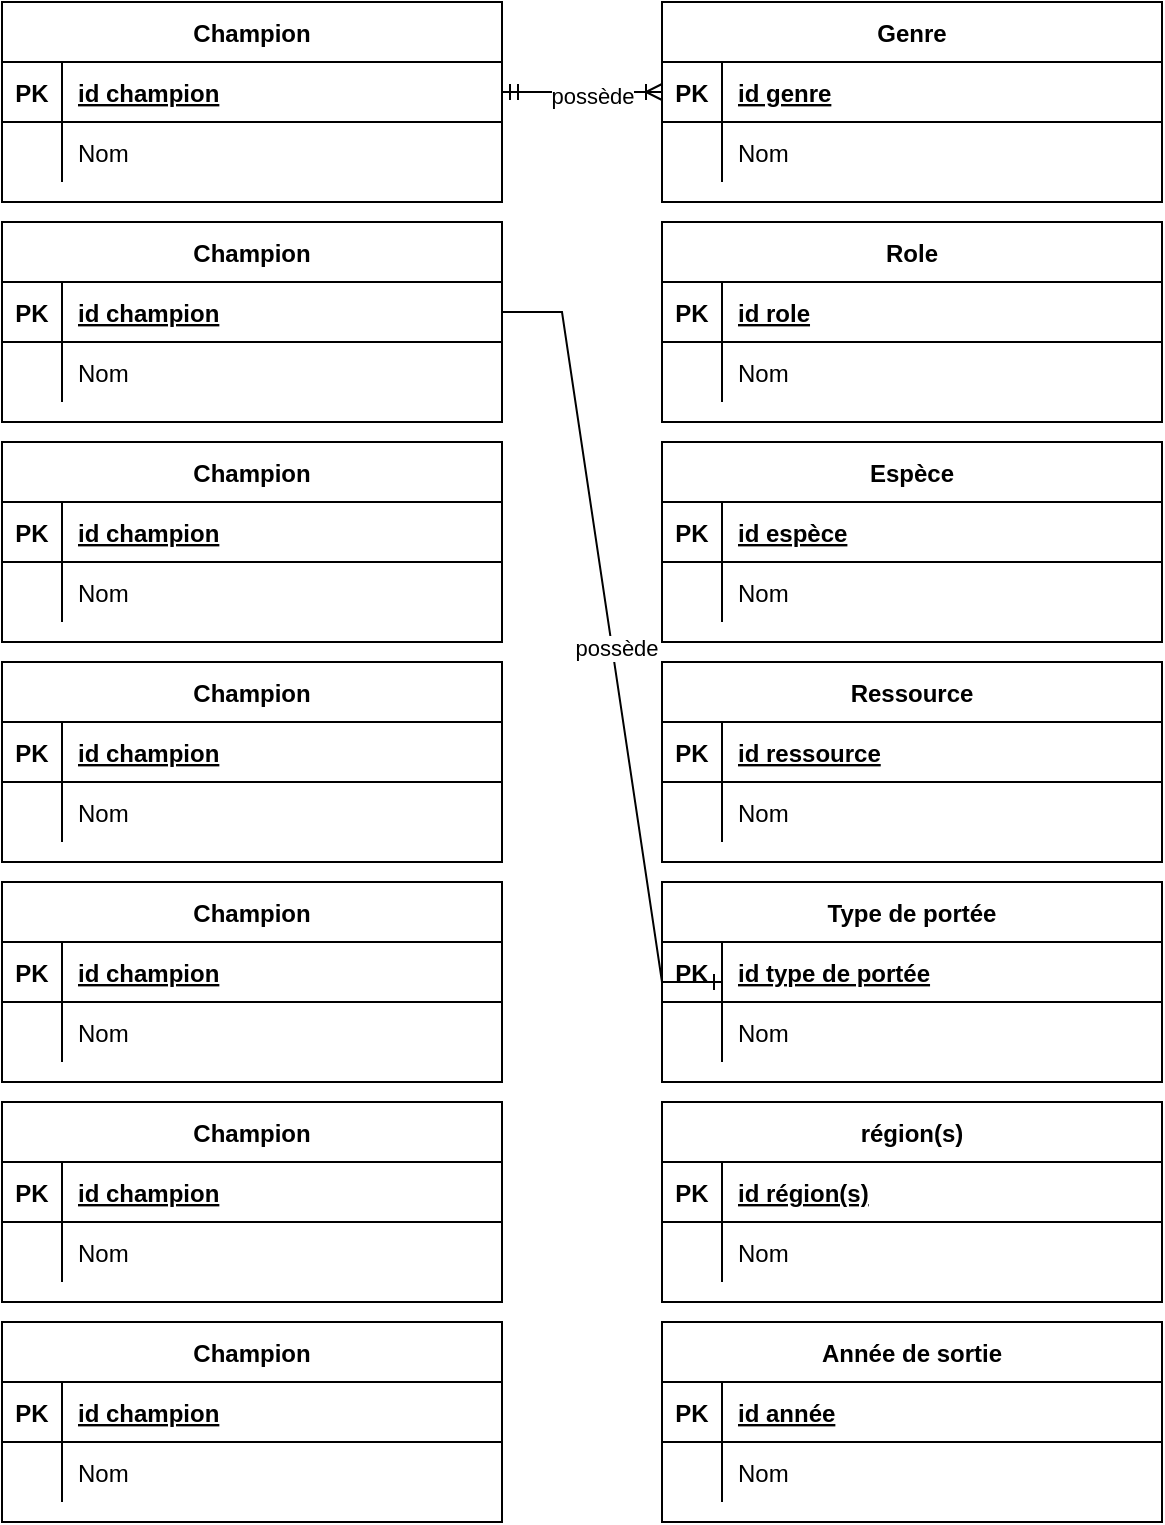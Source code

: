 <mxfile version="24.7.17" pages="2">
  <diagram id="R2lEEEUBdFMjLlhIrx00" name="Page-1">
    <mxGraphModel dx="969" dy="522" grid="1" gridSize="10" guides="1" tooltips="1" connect="1" arrows="1" fold="1" page="1" pageScale="1" pageWidth="850" pageHeight="1100" math="0" shadow="0" extFonts="Permanent Marker^https://fonts.googleapis.com/css?family=Permanent+Marker">
      <root>
        <mxCell id="0" />
        <mxCell id="1" parent="0" />
        <mxCell id="C-vyLk0tnHw3VtMMgP7b-23" value="Champion" style="shape=table;startSize=30;container=1;collapsible=1;childLayout=tableLayout;fixedRows=1;rowLines=0;fontStyle=1;align=center;resizeLast=1;" parent="1" vertex="1">
          <mxGeometry x="120" y="10" width="250" height="100" as="geometry" />
        </mxCell>
        <mxCell id="C-vyLk0tnHw3VtMMgP7b-24" value="" style="shape=partialRectangle;collapsible=0;dropTarget=0;pointerEvents=0;fillColor=none;points=[[0,0.5],[1,0.5]];portConstraint=eastwest;top=0;left=0;right=0;bottom=1;" parent="C-vyLk0tnHw3VtMMgP7b-23" vertex="1">
          <mxGeometry y="30" width="250" height="30" as="geometry" />
        </mxCell>
        <mxCell id="C-vyLk0tnHw3VtMMgP7b-25" value="PK" style="shape=partialRectangle;overflow=hidden;connectable=0;fillColor=none;top=0;left=0;bottom=0;right=0;fontStyle=1;" parent="C-vyLk0tnHw3VtMMgP7b-24" vertex="1">
          <mxGeometry width="30" height="30" as="geometry">
            <mxRectangle width="30" height="30" as="alternateBounds" />
          </mxGeometry>
        </mxCell>
        <mxCell id="C-vyLk0tnHw3VtMMgP7b-26" value="id champion" style="shape=partialRectangle;overflow=hidden;connectable=0;fillColor=none;top=0;left=0;bottom=0;right=0;align=left;spacingLeft=6;fontStyle=5;" parent="C-vyLk0tnHw3VtMMgP7b-24" vertex="1">
          <mxGeometry x="30" width="220" height="30" as="geometry">
            <mxRectangle width="220" height="30" as="alternateBounds" />
          </mxGeometry>
        </mxCell>
        <mxCell id="C-vyLk0tnHw3VtMMgP7b-27" value="" style="shape=partialRectangle;collapsible=0;dropTarget=0;pointerEvents=0;fillColor=none;points=[[0,0.5],[1,0.5]];portConstraint=eastwest;top=0;left=0;right=0;bottom=0;" parent="C-vyLk0tnHw3VtMMgP7b-23" vertex="1">
          <mxGeometry y="60" width="250" height="30" as="geometry" />
        </mxCell>
        <mxCell id="C-vyLk0tnHw3VtMMgP7b-28" value="" style="shape=partialRectangle;overflow=hidden;connectable=0;fillColor=none;top=0;left=0;bottom=0;right=0;" parent="C-vyLk0tnHw3VtMMgP7b-27" vertex="1">
          <mxGeometry width="30" height="30" as="geometry">
            <mxRectangle width="30" height="30" as="alternateBounds" />
          </mxGeometry>
        </mxCell>
        <mxCell id="C-vyLk0tnHw3VtMMgP7b-29" value="Nom" style="shape=partialRectangle;overflow=hidden;connectable=0;fillColor=none;top=0;left=0;bottom=0;right=0;align=left;spacingLeft=6;" parent="C-vyLk0tnHw3VtMMgP7b-27" vertex="1">
          <mxGeometry x="30" width="220" height="30" as="geometry">
            <mxRectangle width="220" height="30" as="alternateBounds" />
          </mxGeometry>
        </mxCell>
        <mxCell id="PPP4nhDiRUQz-IbgKz5w-1" value="" style="edgeStyle=entityRelationEdgeStyle;fontSize=12;html=1;endArrow=ERoneToMany;startArrow=ERmandOne;rounded=0;entryX=0;entryY=0.5;entryDx=0;entryDy=0;exitX=1;exitY=0.5;exitDx=0;exitDy=0;" edge="1" parent="1" source="C-vyLk0tnHw3VtMMgP7b-24" target="PPP4nhDiRUQz-IbgKz5w-18">
          <mxGeometry width="100" height="100" relative="1" as="geometry">
            <mxPoint x="240" y="410" as="sourcePoint" />
            <mxPoint x="450" y="165" as="targetPoint" />
          </mxGeometry>
        </mxCell>
        <mxCell id="PPP4nhDiRUQz-IbgKz5w-2" value="possède" style="edgeLabel;html=1;align=center;verticalAlign=middle;resizable=0;points=[];" vertex="1" connectable="0" parent="PPP4nhDiRUQz-IbgKz5w-1">
          <mxGeometry x="0.125" y="-2" relative="1" as="geometry">
            <mxPoint as="offset" />
          </mxGeometry>
        </mxCell>
        <mxCell id="PPP4nhDiRUQz-IbgKz5w-17" value="Genre" style="shape=table;startSize=30;container=1;collapsible=1;childLayout=tableLayout;fixedRows=1;rowLines=0;fontStyle=1;align=center;resizeLast=1;" vertex="1" parent="1">
          <mxGeometry x="450" y="10" width="250" height="100" as="geometry" />
        </mxCell>
        <mxCell id="PPP4nhDiRUQz-IbgKz5w-18" value="" style="shape=partialRectangle;collapsible=0;dropTarget=0;pointerEvents=0;fillColor=none;points=[[0,0.5],[1,0.5]];portConstraint=eastwest;top=0;left=0;right=0;bottom=1;" vertex="1" parent="PPP4nhDiRUQz-IbgKz5w-17">
          <mxGeometry y="30" width="250" height="30" as="geometry" />
        </mxCell>
        <mxCell id="PPP4nhDiRUQz-IbgKz5w-19" value="PK" style="shape=partialRectangle;overflow=hidden;connectable=0;fillColor=none;top=0;left=0;bottom=0;right=0;fontStyle=1;" vertex="1" parent="PPP4nhDiRUQz-IbgKz5w-18">
          <mxGeometry width="30" height="30" as="geometry">
            <mxRectangle width="30" height="30" as="alternateBounds" />
          </mxGeometry>
        </mxCell>
        <mxCell id="PPP4nhDiRUQz-IbgKz5w-20" value="id genre" style="shape=partialRectangle;overflow=hidden;connectable=0;fillColor=none;top=0;left=0;bottom=0;right=0;align=left;spacingLeft=6;fontStyle=5;" vertex="1" parent="PPP4nhDiRUQz-IbgKz5w-18">
          <mxGeometry x="30" width="220" height="30" as="geometry">
            <mxRectangle width="220" height="30" as="alternateBounds" />
          </mxGeometry>
        </mxCell>
        <mxCell id="PPP4nhDiRUQz-IbgKz5w-21" value="" style="shape=partialRectangle;collapsible=0;dropTarget=0;pointerEvents=0;fillColor=none;points=[[0,0.5],[1,0.5]];portConstraint=eastwest;top=0;left=0;right=0;bottom=0;" vertex="1" parent="PPP4nhDiRUQz-IbgKz5w-17">
          <mxGeometry y="60" width="250" height="30" as="geometry" />
        </mxCell>
        <mxCell id="PPP4nhDiRUQz-IbgKz5w-22" value="" style="shape=partialRectangle;overflow=hidden;connectable=0;fillColor=none;top=0;left=0;bottom=0;right=0;" vertex="1" parent="PPP4nhDiRUQz-IbgKz5w-21">
          <mxGeometry width="30" height="30" as="geometry">
            <mxRectangle width="30" height="30" as="alternateBounds" />
          </mxGeometry>
        </mxCell>
        <mxCell id="PPP4nhDiRUQz-IbgKz5w-23" value="Nom" style="shape=partialRectangle;overflow=hidden;connectable=0;fillColor=none;top=0;left=0;bottom=0;right=0;align=left;spacingLeft=6;" vertex="1" parent="PPP4nhDiRUQz-IbgKz5w-21">
          <mxGeometry x="30" width="220" height="30" as="geometry">
            <mxRectangle width="220" height="30" as="alternateBounds" />
          </mxGeometry>
        </mxCell>
        <mxCell id="PPP4nhDiRUQz-IbgKz5w-25" value="" style="edgeStyle=entityRelationEdgeStyle;fontSize=12;html=1;endArrow=ERone;endFill=1;rounded=0;entryX=0;entryY=0.5;entryDx=0;entryDy=0;exitX=1;exitY=0.5;exitDx=0;exitDy=0;" edge="1" parent="1" target="PPP4nhDiRUQz-IbgKz5w-11">
          <mxGeometry width="100" height="100" relative="1" as="geometry">
            <mxPoint x="370" y="165" as="sourcePoint" />
            <mxPoint x="480" y="500" as="targetPoint" />
          </mxGeometry>
        </mxCell>
        <mxCell id="PPP4nhDiRUQz-IbgKz5w-26" value="possède" style="edgeLabel;html=1;align=center;verticalAlign=middle;resizable=0;points=[];" vertex="1" connectable="0" parent="PPP4nhDiRUQz-IbgKz5w-25">
          <mxGeometry y="2" relative="1" as="geometry">
            <mxPoint as="offset" />
          </mxGeometry>
        </mxCell>
        <mxCell id="PPP4nhDiRUQz-IbgKz5w-34" value="Champion" style="shape=table;startSize=30;container=1;collapsible=1;childLayout=tableLayout;fixedRows=1;rowLines=0;fontStyle=1;align=center;resizeLast=1;" vertex="1" parent="1">
          <mxGeometry x="120" y="450" width="250" height="100" as="geometry" />
        </mxCell>
        <mxCell id="PPP4nhDiRUQz-IbgKz5w-35" value="" style="shape=partialRectangle;collapsible=0;dropTarget=0;pointerEvents=0;fillColor=none;points=[[0,0.5],[1,0.5]];portConstraint=eastwest;top=0;left=0;right=0;bottom=1;" vertex="1" parent="PPP4nhDiRUQz-IbgKz5w-34">
          <mxGeometry y="30" width="250" height="30" as="geometry" />
        </mxCell>
        <mxCell id="PPP4nhDiRUQz-IbgKz5w-36" value="PK" style="shape=partialRectangle;overflow=hidden;connectable=0;fillColor=none;top=0;left=0;bottom=0;right=0;fontStyle=1;" vertex="1" parent="PPP4nhDiRUQz-IbgKz5w-35">
          <mxGeometry width="30" height="30" as="geometry">
            <mxRectangle width="30" height="30" as="alternateBounds" />
          </mxGeometry>
        </mxCell>
        <mxCell id="PPP4nhDiRUQz-IbgKz5w-37" value="id champion" style="shape=partialRectangle;overflow=hidden;connectable=0;fillColor=none;top=0;left=0;bottom=0;right=0;align=left;spacingLeft=6;fontStyle=5;" vertex="1" parent="PPP4nhDiRUQz-IbgKz5w-35">
          <mxGeometry x="30" width="220" height="30" as="geometry">
            <mxRectangle width="220" height="30" as="alternateBounds" />
          </mxGeometry>
        </mxCell>
        <mxCell id="PPP4nhDiRUQz-IbgKz5w-38" value="" style="shape=partialRectangle;collapsible=0;dropTarget=0;pointerEvents=0;fillColor=none;points=[[0,0.5],[1,0.5]];portConstraint=eastwest;top=0;left=0;right=0;bottom=0;" vertex="1" parent="PPP4nhDiRUQz-IbgKz5w-34">
          <mxGeometry y="60" width="250" height="30" as="geometry" />
        </mxCell>
        <mxCell id="PPP4nhDiRUQz-IbgKz5w-39" value="" style="shape=partialRectangle;overflow=hidden;connectable=0;fillColor=none;top=0;left=0;bottom=0;right=0;" vertex="1" parent="PPP4nhDiRUQz-IbgKz5w-38">
          <mxGeometry width="30" height="30" as="geometry">
            <mxRectangle width="30" height="30" as="alternateBounds" />
          </mxGeometry>
        </mxCell>
        <mxCell id="PPP4nhDiRUQz-IbgKz5w-40" value="Nom" style="shape=partialRectangle;overflow=hidden;connectable=0;fillColor=none;top=0;left=0;bottom=0;right=0;align=left;spacingLeft=6;" vertex="1" parent="PPP4nhDiRUQz-IbgKz5w-38">
          <mxGeometry x="30" width="220" height="30" as="geometry">
            <mxRectangle width="220" height="30" as="alternateBounds" />
          </mxGeometry>
        </mxCell>
        <mxCell id="PPP4nhDiRUQz-IbgKz5w-41" value="Type de portée" style="shape=table;startSize=30;container=1;collapsible=1;childLayout=tableLayout;fixedRows=1;rowLines=0;fontStyle=1;align=center;resizeLast=1;" vertex="1" parent="1">
          <mxGeometry x="450" y="450" width="250" height="100" as="geometry" />
        </mxCell>
        <mxCell id="PPP4nhDiRUQz-IbgKz5w-42" value="" style="shape=partialRectangle;collapsible=0;dropTarget=0;pointerEvents=0;fillColor=none;points=[[0,0.5],[1,0.5]];portConstraint=eastwest;top=0;left=0;right=0;bottom=1;" vertex="1" parent="PPP4nhDiRUQz-IbgKz5w-41">
          <mxGeometry y="30" width="250" height="30" as="geometry" />
        </mxCell>
        <mxCell id="PPP4nhDiRUQz-IbgKz5w-43" value="PK" style="shape=partialRectangle;overflow=hidden;connectable=0;fillColor=none;top=0;left=0;bottom=0;right=0;fontStyle=1;" vertex="1" parent="PPP4nhDiRUQz-IbgKz5w-42">
          <mxGeometry width="30" height="30" as="geometry">
            <mxRectangle width="30" height="30" as="alternateBounds" />
          </mxGeometry>
        </mxCell>
        <mxCell id="PPP4nhDiRUQz-IbgKz5w-44" value="id type de portée" style="shape=partialRectangle;overflow=hidden;connectable=0;fillColor=none;top=0;left=0;bottom=0;right=0;align=left;spacingLeft=6;fontStyle=5;" vertex="1" parent="PPP4nhDiRUQz-IbgKz5w-42">
          <mxGeometry x="30" width="220" height="30" as="geometry">
            <mxRectangle width="220" height="30" as="alternateBounds" />
          </mxGeometry>
        </mxCell>
        <mxCell id="PPP4nhDiRUQz-IbgKz5w-45" value="" style="shape=partialRectangle;collapsible=0;dropTarget=0;pointerEvents=0;fillColor=none;points=[[0,0.5],[1,0.5]];portConstraint=eastwest;top=0;left=0;right=0;bottom=0;" vertex="1" parent="PPP4nhDiRUQz-IbgKz5w-41">
          <mxGeometry y="60" width="250" height="30" as="geometry" />
        </mxCell>
        <mxCell id="PPP4nhDiRUQz-IbgKz5w-46" value="" style="shape=partialRectangle;overflow=hidden;connectable=0;fillColor=none;top=0;left=0;bottom=0;right=0;" vertex="1" parent="PPP4nhDiRUQz-IbgKz5w-45">
          <mxGeometry width="30" height="30" as="geometry">
            <mxRectangle width="30" height="30" as="alternateBounds" />
          </mxGeometry>
        </mxCell>
        <mxCell id="PPP4nhDiRUQz-IbgKz5w-47" value="Nom" style="shape=partialRectangle;overflow=hidden;connectable=0;fillColor=none;top=0;left=0;bottom=0;right=0;align=left;spacingLeft=6;" vertex="1" parent="PPP4nhDiRUQz-IbgKz5w-45">
          <mxGeometry x="30" width="220" height="30" as="geometry">
            <mxRectangle width="220" height="30" as="alternateBounds" />
          </mxGeometry>
        </mxCell>
        <mxCell id="PPP4nhDiRUQz-IbgKz5w-48" value="Champion" style="shape=table;startSize=30;container=1;collapsible=1;childLayout=tableLayout;fixedRows=1;rowLines=0;fontStyle=1;align=center;resizeLast=1;" vertex="1" parent="1">
          <mxGeometry x="120" y="670" width="250" height="100" as="geometry" />
        </mxCell>
        <mxCell id="PPP4nhDiRUQz-IbgKz5w-49" value="" style="shape=partialRectangle;collapsible=0;dropTarget=0;pointerEvents=0;fillColor=none;points=[[0,0.5],[1,0.5]];portConstraint=eastwest;top=0;left=0;right=0;bottom=1;" vertex="1" parent="PPP4nhDiRUQz-IbgKz5w-48">
          <mxGeometry y="30" width="250" height="30" as="geometry" />
        </mxCell>
        <mxCell id="PPP4nhDiRUQz-IbgKz5w-50" value="PK" style="shape=partialRectangle;overflow=hidden;connectable=0;fillColor=none;top=0;left=0;bottom=0;right=0;fontStyle=1;" vertex="1" parent="PPP4nhDiRUQz-IbgKz5w-49">
          <mxGeometry width="30" height="30" as="geometry">
            <mxRectangle width="30" height="30" as="alternateBounds" />
          </mxGeometry>
        </mxCell>
        <mxCell id="PPP4nhDiRUQz-IbgKz5w-51" value="id champion" style="shape=partialRectangle;overflow=hidden;connectable=0;fillColor=none;top=0;left=0;bottom=0;right=0;align=left;spacingLeft=6;fontStyle=5;" vertex="1" parent="PPP4nhDiRUQz-IbgKz5w-49">
          <mxGeometry x="30" width="220" height="30" as="geometry">
            <mxRectangle width="220" height="30" as="alternateBounds" />
          </mxGeometry>
        </mxCell>
        <mxCell id="PPP4nhDiRUQz-IbgKz5w-52" value="" style="shape=partialRectangle;collapsible=0;dropTarget=0;pointerEvents=0;fillColor=none;points=[[0,0.5],[1,0.5]];portConstraint=eastwest;top=0;left=0;right=0;bottom=0;" vertex="1" parent="PPP4nhDiRUQz-IbgKz5w-48">
          <mxGeometry y="60" width="250" height="30" as="geometry" />
        </mxCell>
        <mxCell id="PPP4nhDiRUQz-IbgKz5w-53" value="" style="shape=partialRectangle;overflow=hidden;connectable=0;fillColor=none;top=0;left=0;bottom=0;right=0;" vertex="1" parent="PPP4nhDiRUQz-IbgKz5w-52">
          <mxGeometry width="30" height="30" as="geometry">
            <mxRectangle width="30" height="30" as="alternateBounds" />
          </mxGeometry>
        </mxCell>
        <mxCell id="PPP4nhDiRUQz-IbgKz5w-54" value="Nom" style="shape=partialRectangle;overflow=hidden;connectable=0;fillColor=none;top=0;left=0;bottom=0;right=0;align=left;spacingLeft=6;" vertex="1" parent="PPP4nhDiRUQz-IbgKz5w-52">
          <mxGeometry x="30" width="220" height="30" as="geometry">
            <mxRectangle width="220" height="30" as="alternateBounds" />
          </mxGeometry>
        </mxCell>
        <mxCell id="PPP4nhDiRUQz-IbgKz5w-55" value="Année de sortie" style="shape=table;startSize=30;container=1;collapsible=1;childLayout=tableLayout;fixedRows=1;rowLines=0;fontStyle=1;align=center;resizeLast=1;" vertex="1" parent="1">
          <mxGeometry x="450" y="670" width="250" height="100" as="geometry" />
        </mxCell>
        <mxCell id="PPP4nhDiRUQz-IbgKz5w-56" value="" style="shape=partialRectangle;collapsible=0;dropTarget=0;pointerEvents=0;fillColor=none;points=[[0,0.5],[1,0.5]];portConstraint=eastwest;top=0;left=0;right=0;bottom=1;" vertex="1" parent="PPP4nhDiRUQz-IbgKz5w-55">
          <mxGeometry y="30" width="250" height="30" as="geometry" />
        </mxCell>
        <mxCell id="PPP4nhDiRUQz-IbgKz5w-57" value="PK" style="shape=partialRectangle;overflow=hidden;connectable=0;fillColor=none;top=0;left=0;bottom=0;right=0;fontStyle=1;" vertex="1" parent="PPP4nhDiRUQz-IbgKz5w-56">
          <mxGeometry width="30" height="30" as="geometry">
            <mxRectangle width="30" height="30" as="alternateBounds" />
          </mxGeometry>
        </mxCell>
        <mxCell id="PPP4nhDiRUQz-IbgKz5w-58" value="id année" style="shape=partialRectangle;overflow=hidden;connectable=0;fillColor=none;top=0;left=0;bottom=0;right=0;align=left;spacingLeft=6;fontStyle=5;" vertex="1" parent="PPP4nhDiRUQz-IbgKz5w-56">
          <mxGeometry x="30" width="220" height="30" as="geometry">
            <mxRectangle width="220" height="30" as="alternateBounds" />
          </mxGeometry>
        </mxCell>
        <mxCell id="PPP4nhDiRUQz-IbgKz5w-59" value="" style="shape=partialRectangle;collapsible=0;dropTarget=0;pointerEvents=0;fillColor=none;points=[[0,0.5],[1,0.5]];portConstraint=eastwest;top=0;left=0;right=0;bottom=0;" vertex="1" parent="PPP4nhDiRUQz-IbgKz5w-55">
          <mxGeometry y="60" width="250" height="30" as="geometry" />
        </mxCell>
        <mxCell id="PPP4nhDiRUQz-IbgKz5w-60" value="" style="shape=partialRectangle;overflow=hidden;connectable=0;fillColor=none;top=0;left=0;bottom=0;right=0;" vertex="1" parent="PPP4nhDiRUQz-IbgKz5w-59">
          <mxGeometry width="30" height="30" as="geometry">
            <mxRectangle width="30" height="30" as="alternateBounds" />
          </mxGeometry>
        </mxCell>
        <mxCell id="PPP4nhDiRUQz-IbgKz5w-61" value="Nom" style="shape=partialRectangle;overflow=hidden;connectable=0;fillColor=none;top=0;left=0;bottom=0;right=0;align=left;spacingLeft=6;" vertex="1" parent="PPP4nhDiRUQz-IbgKz5w-59">
          <mxGeometry x="30" width="220" height="30" as="geometry">
            <mxRectangle width="220" height="30" as="alternateBounds" />
          </mxGeometry>
        </mxCell>
        <mxCell id="PPP4nhDiRUQz-IbgKz5w-76" value="Champion" style="shape=table;startSize=30;container=1;collapsible=1;childLayout=tableLayout;fixedRows=1;rowLines=0;fontStyle=1;align=center;resizeLast=1;" vertex="1" parent="1">
          <mxGeometry x="120" y="120" width="250" height="100" as="geometry" />
        </mxCell>
        <mxCell id="PPP4nhDiRUQz-IbgKz5w-77" value="" style="shape=partialRectangle;collapsible=0;dropTarget=0;pointerEvents=0;fillColor=none;points=[[0,0.5],[1,0.5]];portConstraint=eastwest;top=0;left=0;right=0;bottom=1;" vertex="1" parent="PPP4nhDiRUQz-IbgKz5w-76">
          <mxGeometry y="30" width="250" height="30" as="geometry" />
        </mxCell>
        <mxCell id="PPP4nhDiRUQz-IbgKz5w-78" value="PK" style="shape=partialRectangle;overflow=hidden;connectable=0;fillColor=none;top=0;left=0;bottom=0;right=0;fontStyle=1;" vertex="1" parent="PPP4nhDiRUQz-IbgKz5w-77">
          <mxGeometry width="30" height="30" as="geometry">
            <mxRectangle width="30" height="30" as="alternateBounds" />
          </mxGeometry>
        </mxCell>
        <mxCell id="PPP4nhDiRUQz-IbgKz5w-79" value="id champion" style="shape=partialRectangle;overflow=hidden;connectable=0;fillColor=none;top=0;left=0;bottom=0;right=0;align=left;spacingLeft=6;fontStyle=5;" vertex="1" parent="PPP4nhDiRUQz-IbgKz5w-77">
          <mxGeometry x="30" width="220" height="30" as="geometry">
            <mxRectangle width="220" height="30" as="alternateBounds" />
          </mxGeometry>
        </mxCell>
        <mxCell id="PPP4nhDiRUQz-IbgKz5w-80" value="" style="shape=partialRectangle;collapsible=0;dropTarget=0;pointerEvents=0;fillColor=none;points=[[0,0.5],[1,0.5]];portConstraint=eastwest;top=0;left=0;right=0;bottom=0;" vertex="1" parent="PPP4nhDiRUQz-IbgKz5w-76">
          <mxGeometry y="60" width="250" height="30" as="geometry" />
        </mxCell>
        <mxCell id="PPP4nhDiRUQz-IbgKz5w-81" value="" style="shape=partialRectangle;overflow=hidden;connectable=0;fillColor=none;top=0;left=0;bottom=0;right=0;" vertex="1" parent="PPP4nhDiRUQz-IbgKz5w-80">
          <mxGeometry width="30" height="30" as="geometry">
            <mxRectangle width="30" height="30" as="alternateBounds" />
          </mxGeometry>
        </mxCell>
        <mxCell id="PPP4nhDiRUQz-IbgKz5w-82" value="Nom" style="shape=partialRectangle;overflow=hidden;connectable=0;fillColor=none;top=0;left=0;bottom=0;right=0;align=left;spacingLeft=6;" vertex="1" parent="PPP4nhDiRUQz-IbgKz5w-80">
          <mxGeometry x="30" width="220" height="30" as="geometry">
            <mxRectangle width="220" height="30" as="alternateBounds" />
          </mxGeometry>
        </mxCell>
        <mxCell id="PPP4nhDiRUQz-IbgKz5w-83" value="Champion" style="shape=table;startSize=30;container=1;collapsible=1;childLayout=tableLayout;fixedRows=1;rowLines=0;fontStyle=1;align=center;resizeLast=1;" vertex="1" parent="1">
          <mxGeometry x="120" y="230" width="250" height="100" as="geometry" />
        </mxCell>
        <mxCell id="PPP4nhDiRUQz-IbgKz5w-84" value="" style="shape=partialRectangle;collapsible=0;dropTarget=0;pointerEvents=0;fillColor=none;points=[[0,0.5],[1,0.5]];portConstraint=eastwest;top=0;left=0;right=0;bottom=1;" vertex="1" parent="PPP4nhDiRUQz-IbgKz5w-83">
          <mxGeometry y="30" width="250" height="30" as="geometry" />
        </mxCell>
        <mxCell id="PPP4nhDiRUQz-IbgKz5w-85" value="PK" style="shape=partialRectangle;overflow=hidden;connectable=0;fillColor=none;top=0;left=0;bottom=0;right=0;fontStyle=1;" vertex="1" parent="PPP4nhDiRUQz-IbgKz5w-84">
          <mxGeometry width="30" height="30" as="geometry">
            <mxRectangle width="30" height="30" as="alternateBounds" />
          </mxGeometry>
        </mxCell>
        <mxCell id="PPP4nhDiRUQz-IbgKz5w-86" value="id champion" style="shape=partialRectangle;overflow=hidden;connectable=0;fillColor=none;top=0;left=0;bottom=0;right=0;align=left;spacingLeft=6;fontStyle=5;" vertex="1" parent="PPP4nhDiRUQz-IbgKz5w-84">
          <mxGeometry x="30" width="220" height="30" as="geometry">
            <mxRectangle width="220" height="30" as="alternateBounds" />
          </mxGeometry>
        </mxCell>
        <mxCell id="PPP4nhDiRUQz-IbgKz5w-87" value="" style="shape=partialRectangle;collapsible=0;dropTarget=0;pointerEvents=0;fillColor=none;points=[[0,0.5],[1,0.5]];portConstraint=eastwest;top=0;left=0;right=0;bottom=0;" vertex="1" parent="PPP4nhDiRUQz-IbgKz5w-83">
          <mxGeometry y="60" width="250" height="30" as="geometry" />
        </mxCell>
        <mxCell id="PPP4nhDiRUQz-IbgKz5w-88" value="" style="shape=partialRectangle;overflow=hidden;connectable=0;fillColor=none;top=0;left=0;bottom=0;right=0;" vertex="1" parent="PPP4nhDiRUQz-IbgKz5w-87">
          <mxGeometry width="30" height="30" as="geometry">
            <mxRectangle width="30" height="30" as="alternateBounds" />
          </mxGeometry>
        </mxCell>
        <mxCell id="PPP4nhDiRUQz-IbgKz5w-89" value="Nom" style="shape=partialRectangle;overflow=hidden;connectable=0;fillColor=none;top=0;left=0;bottom=0;right=0;align=left;spacingLeft=6;" vertex="1" parent="PPP4nhDiRUQz-IbgKz5w-87">
          <mxGeometry x="30" width="220" height="30" as="geometry">
            <mxRectangle width="220" height="30" as="alternateBounds" />
          </mxGeometry>
        </mxCell>
        <mxCell id="PPP4nhDiRUQz-IbgKz5w-90" value="Role" style="shape=table;startSize=30;container=1;collapsible=1;childLayout=tableLayout;fixedRows=1;rowLines=0;fontStyle=1;align=center;resizeLast=1;" vertex="1" parent="1">
          <mxGeometry x="450" y="120" width="250" height="100" as="geometry" />
        </mxCell>
        <mxCell id="PPP4nhDiRUQz-IbgKz5w-91" value="" style="shape=partialRectangle;collapsible=0;dropTarget=0;pointerEvents=0;fillColor=none;points=[[0,0.5],[1,0.5]];portConstraint=eastwest;top=0;left=0;right=0;bottom=1;" vertex="1" parent="PPP4nhDiRUQz-IbgKz5w-90">
          <mxGeometry y="30" width="250" height="30" as="geometry" />
        </mxCell>
        <mxCell id="PPP4nhDiRUQz-IbgKz5w-92" value="PK" style="shape=partialRectangle;overflow=hidden;connectable=0;fillColor=none;top=0;left=0;bottom=0;right=0;fontStyle=1;" vertex="1" parent="PPP4nhDiRUQz-IbgKz5w-91">
          <mxGeometry width="30" height="30" as="geometry">
            <mxRectangle width="30" height="30" as="alternateBounds" />
          </mxGeometry>
        </mxCell>
        <mxCell id="PPP4nhDiRUQz-IbgKz5w-93" value="id role" style="shape=partialRectangle;overflow=hidden;connectable=0;fillColor=none;top=0;left=0;bottom=0;right=0;align=left;spacingLeft=6;fontStyle=5;" vertex="1" parent="PPP4nhDiRUQz-IbgKz5w-91">
          <mxGeometry x="30" width="220" height="30" as="geometry">
            <mxRectangle width="220" height="30" as="alternateBounds" />
          </mxGeometry>
        </mxCell>
        <mxCell id="PPP4nhDiRUQz-IbgKz5w-94" value="" style="shape=partialRectangle;collapsible=0;dropTarget=0;pointerEvents=0;fillColor=none;points=[[0,0.5],[1,0.5]];portConstraint=eastwest;top=0;left=0;right=0;bottom=0;" vertex="1" parent="PPP4nhDiRUQz-IbgKz5w-90">
          <mxGeometry y="60" width="250" height="30" as="geometry" />
        </mxCell>
        <mxCell id="PPP4nhDiRUQz-IbgKz5w-95" value="" style="shape=partialRectangle;overflow=hidden;connectable=0;fillColor=none;top=0;left=0;bottom=0;right=0;" vertex="1" parent="PPP4nhDiRUQz-IbgKz5w-94">
          <mxGeometry width="30" height="30" as="geometry">
            <mxRectangle width="30" height="30" as="alternateBounds" />
          </mxGeometry>
        </mxCell>
        <mxCell id="PPP4nhDiRUQz-IbgKz5w-96" value="Nom" style="shape=partialRectangle;overflow=hidden;connectable=0;fillColor=none;top=0;left=0;bottom=0;right=0;align=left;spacingLeft=6;" vertex="1" parent="PPP4nhDiRUQz-IbgKz5w-94">
          <mxGeometry x="30" width="220" height="30" as="geometry">
            <mxRectangle width="220" height="30" as="alternateBounds" />
          </mxGeometry>
        </mxCell>
        <mxCell id="PPP4nhDiRUQz-IbgKz5w-97" value="Espèce" style="shape=table;startSize=30;container=1;collapsible=1;childLayout=tableLayout;fixedRows=1;rowLines=0;fontStyle=1;align=center;resizeLast=1;" vertex="1" parent="1">
          <mxGeometry x="450" y="230" width="250" height="100" as="geometry" />
        </mxCell>
        <mxCell id="PPP4nhDiRUQz-IbgKz5w-98" value="" style="shape=partialRectangle;collapsible=0;dropTarget=0;pointerEvents=0;fillColor=none;points=[[0,0.5],[1,0.5]];portConstraint=eastwest;top=0;left=0;right=0;bottom=1;" vertex="1" parent="PPP4nhDiRUQz-IbgKz5w-97">
          <mxGeometry y="30" width="250" height="30" as="geometry" />
        </mxCell>
        <mxCell id="PPP4nhDiRUQz-IbgKz5w-99" value="PK" style="shape=partialRectangle;overflow=hidden;connectable=0;fillColor=none;top=0;left=0;bottom=0;right=0;fontStyle=1;" vertex="1" parent="PPP4nhDiRUQz-IbgKz5w-98">
          <mxGeometry width="30" height="30" as="geometry">
            <mxRectangle width="30" height="30" as="alternateBounds" />
          </mxGeometry>
        </mxCell>
        <mxCell id="PPP4nhDiRUQz-IbgKz5w-100" value="id espèce" style="shape=partialRectangle;overflow=hidden;connectable=0;fillColor=none;top=0;left=0;bottom=0;right=0;align=left;spacingLeft=6;fontStyle=5;" vertex="1" parent="PPP4nhDiRUQz-IbgKz5w-98">
          <mxGeometry x="30" width="220" height="30" as="geometry">
            <mxRectangle width="220" height="30" as="alternateBounds" />
          </mxGeometry>
        </mxCell>
        <mxCell id="PPP4nhDiRUQz-IbgKz5w-101" value="" style="shape=partialRectangle;collapsible=0;dropTarget=0;pointerEvents=0;fillColor=none;points=[[0,0.5],[1,0.5]];portConstraint=eastwest;top=0;left=0;right=0;bottom=0;" vertex="1" parent="PPP4nhDiRUQz-IbgKz5w-97">
          <mxGeometry y="60" width="250" height="30" as="geometry" />
        </mxCell>
        <mxCell id="PPP4nhDiRUQz-IbgKz5w-102" value="" style="shape=partialRectangle;overflow=hidden;connectable=0;fillColor=none;top=0;left=0;bottom=0;right=0;" vertex="1" parent="PPP4nhDiRUQz-IbgKz5w-101">
          <mxGeometry width="30" height="30" as="geometry">
            <mxRectangle width="30" height="30" as="alternateBounds" />
          </mxGeometry>
        </mxCell>
        <mxCell id="PPP4nhDiRUQz-IbgKz5w-103" value="Nom" style="shape=partialRectangle;overflow=hidden;connectable=0;fillColor=none;top=0;left=0;bottom=0;right=0;align=left;spacingLeft=6;" vertex="1" parent="PPP4nhDiRUQz-IbgKz5w-101">
          <mxGeometry x="30" width="220" height="30" as="geometry">
            <mxRectangle width="220" height="30" as="alternateBounds" />
          </mxGeometry>
        </mxCell>
        <mxCell id="PPP4nhDiRUQz-IbgKz5w-104" value="Champion" style="shape=table;startSize=30;container=1;collapsible=1;childLayout=tableLayout;fixedRows=1;rowLines=0;fontStyle=1;align=center;resizeLast=1;" vertex="1" parent="1">
          <mxGeometry x="120" y="340" width="250" height="100" as="geometry" />
        </mxCell>
        <mxCell id="PPP4nhDiRUQz-IbgKz5w-105" value="" style="shape=partialRectangle;collapsible=0;dropTarget=0;pointerEvents=0;fillColor=none;points=[[0,0.5],[1,0.5]];portConstraint=eastwest;top=0;left=0;right=0;bottom=1;" vertex="1" parent="PPP4nhDiRUQz-IbgKz5w-104">
          <mxGeometry y="30" width="250" height="30" as="geometry" />
        </mxCell>
        <mxCell id="PPP4nhDiRUQz-IbgKz5w-106" value="PK" style="shape=partialRectangle;overflow=hidden;connectable=0;fillColor=none;top=0;left=0;bottom=0;right=0;fontStyle=1;" vertex="1" parent="PPP4nhDiRUQz-IbgKz5w-105">
          <mxGeometry width="30" height="30" as="geometry">
            <mxRectangle width="30" height="30" as="alternateBounds" />
          </mxGeometry>
        </mxCell>
        <mxCell id="PPP4nhDiRUQz-IbgKz5w-107" value="id champion" style="shape=partialRectangle;overflow=hidden;connectable=0;fillColor=none;top=0;left=0;bottom=0;right=0;align=left;spacingLeft=6;fontStyle=5;" vertex="1" parent="PPP4nhDiRUQz-IbgKz5w-105">
          <mxGeometry x="30" width="220" height="30" as="geometry">
            <mxRectangle width="220" height="30" as="alternateBounds" />
          </mxGeometry>
        </mxCell>
        <mxCell id="PPP4nhDiRUQz-IbgKz5w-108" value="" style="shape=partialRectangle;collapsible=0;dropTarget=0;pointerEvents=0;fillColor=none;points=[[0,0.5],[1,0.5]];portConstraint=eastwest;top=0;left=0;right=0;bottom=0;" vertex="1" parent="PPP4nhDiRUQz-IbgKz5w-104">
          <mxGeometry y="60" width="250" height="30" as="geometry" />
        </mxCell>
        <mxCell id="PPP4nhDiRUQz-IbgKz5w-109" value="" style="shape=partialRectangle;overflow=hidden;connectable=0;fillColor=none;top=0;left=0;bottom=0;right=0;" vertex="1" parent="PPP4nhDiRUQz-IbgKz5w-108">
          <mxGeometry width="30" height="30" as="geometry">
            <mxRectangle width="30" height="30" as="alternateBounds" />
          </mxGeometry>
        </mxCell>
        <mxCell id="PPP4nhDiRUQz-IbgKz5w-110" value="Nom" style="shape=partialRectangle;overflow=hidden;connectable=0;fillColor=none;top=0;left=0;bottom=0;right=0;align=left;spacingLeft=6;" vertex="1" parent="PPP4nhDiRUQz-IbgKz5w-108">
          <mxGeometry x="30" width="220" height="30" as="geometry">
            <mxRectangle width="220" height="30" as="alternateBounds" />
          </mxGeometry>
        </mxCell>
        <mxCell id="PPP4nhDiRUQz-IbgKz5w-111" value="Ressource" style="shape=table;startSize=30;container=1;collapsible=1;childLayout=tableLayout;fixedRows=1;rowLines=0;fontStyle=1;align=center;resizeLast=1;" vertex="1" parent="1">
          <mxGeometry x="450" y="340" width="250" height="100" as="geometry" />
        </mxCell>
        <mxCell id="PPP4nhDiRUQz-IbgKz5w-112" value="" style="shape=partialRectangle;collapsible=0;dropTarget=0;pointerEvents=0;fillColor=none;points=[[0,0.5],[1,0.5]];portConstraint=eastwest;top=0;left=0;right=0;bottom=1;" vertex="1" parent="PPP4nhDiRUQz-IbgKz5w-111">
          <mxGeometry y="30" width="250" height="30" as="geometry" />
        </mxCell>
        <mxCell id="PPP4nhDiRUQz-IbgKz5w-113" value="PK" style="shape=partialRectangle;overflow=hidden;connectable=0;fillColor=none;top=0;left=0;bottom=0;right=0;fontStyle=1;" vertex="1" parent="PPP4nhDiRUQz-IbgKz5w-112">
          <mxGeometry width="30" height="30" as="geometry">
            <mxRectangle width="30" height="30" as="alternateBounds" />
          </mxGeometry>
        </mxCell>
        <mxCell id="PPP4nhDiRUQz-IbgKz5w-114" value="id ressource" style="shape=partialRectangle;overflow=hidden;connectable=0;fillColor=none;top=0;left=0;bottom=0;right=0;align=left;spacingLeft=6;fontStyle=5;" vertex="1" parent="PPP4nhDiRUQz-IbgKz5w-112">
          <mxGeometry x="30" width="220" height="30" as="geometry">
            <mxRectangle width="220" height="30" as="alternateBounds" />
          </mxGeometry>
        </mxCell>
        <mxCell id="PPP4nhDiRUQz-IbgKz5w-115" value="" style="shape=partialRectangle;collapsible=0;dropTarget=0;pointerEvents=0;fillColor=none;points=[[0,0.5],[1,0.5]];portConstraint=eastwest;top=0;left=0;right=0;bottom=0;" vertex="1" parent="PPP4nhDiRUQz-IbgKz5w-111">
          <mxGeometry y="60" width="250" height="30" as="geometry" />
        </mxCell>
        <mxCell id="PPP4nhDiRUQz-IbgKz5w-116" value="" style="shape=partialRectangle;overflow=hidden;connectable=0;fillColor=none;top=0;left=0;bottom=0;right=0;" vertex="1" parent="PPP4nhDiRUQz-IbgKz5w-115">
          <mxGeometry width="30" height="30" as="geometry">
            <mxRectangle width="30" height="30" as="alternateBounds" />
          </mxGeometry>
        </mxCell>
        <mxCell id="PPP4nhDiRUQz-IbgKz5w-117" value="Nom" style="shape=partialRectangle;overflow=hidden;connectable=0;fillColor=none;top=0;left=0;bottom=0;right=0;align=left;spacingLeft=6;" vertex="1" parent="PPP4nhDiRUQz-IbgKz5w-115">
          <mxGeometry x="30" width="220" height="30" as="geometry">
            <mxRectangle width="220" height="30" as="alternateBounds" />
          </mxGeometry>
        </mxCell>
        <mxCell id="PPP4nhDiRUQz-IbgKz5w-118" value="Champion" style="shape=table;startSize=30;container=1;collapsible=1;childLayout=tableLayout;fixedRows=1;rowLines=0;fontStyle=1;align=center;resizeLast=1;" vertex="1" parent="1">
          <mxGeometry x="120" y="560" width="250" height="100" as="geometry" />
        </mxCell>
        <mxCell id="PPP4nhDiRUQz-IbgKz5w-119" value="" style="shape=partialRectangle;collapsible=0;dropTarget=0;pointerEvents=0;fillColor=none;points=[[0,0.5],[1,0.5]];portConstraint=eastwest;top=0;left=0;right=0;bottom=1;" vertex="1" parent="PPP4nhDiRUQz-IbgKz5w-118">
          <mxGeometry y="30" width="250" height="30" as="geometry" />
        </mxCell>
        <mxCell id="PPP4nhDiRUQz-IbgKz5w-120" value="PK" style="shape=partialRectangle;overflow=hidden;connectable=0;fillColor=none;top=0;left=0;bottom=0;right=0;fontStyle=1;" vertex="1" parent="PPP4nhDiRUQz-IbgKz5w-119">
          <mxGeometry width="30" height="30" as="geometry">
            <mxRectangle width="30" height="30" as="alternateBounds" />
          </mxGeometry>
        </mxCell>
        <mxCell id="PPP4nhDiRUQz-IbgKz5w-121" value="id champion" style="shape=partialRectangle;overflow=hidden;connectable=0;fillColor=none;top=0;left=0;bottom=0;right=0;align=left;spacingLeft=6;fontStyle=5;" vertex="1" parent="PPP4nhDiRUQz-IbgKz5w-119">
          <mxGeometry x="30" width="220" height="30" as="geometry">
            <mxRectangle width="220" height="30" as="alternateBounds" />
          </mxGeometry>
        </mxCell>
        <mxCell id="PPP4nhDiRUQz-IbgKz5w-122" value="" style="shape=partialRectangle;collapsible=0;dropTarget=0;pointerEvents=0;fillColor=none;points=[[0,0.5],[1,0.5]];portConstraint=eastwest;top=0;left=0;right=0;bottom=0;" vertex="1" parent="PPP4nhDiRUQz-IbgKz5w-118">
          <mxGeometry y="60" width="250" height="30" as="geometry" />
        </mxCell>
        <mxCell id="PPP4nhDiRUQz-IbgKz5w-123" value="" style="shape=partialRectangle;overflow=hidden;connectable=0;fillColor=none;top=0;left=0;bottom=0;right=0;" vertex="1" parent="PPP4nhDiRUQz-IbgKz5w-122">
          <mxGeometry width="30" height="30" as="geometry">
            <mxRectangle width="30" height="30" as="alternateBounds" />
          </mxGeometry>
        </mxCell>
        <mxCell id="PPP4nhDiRUQz-IbgKz5w-124" value="Nom" style="shape=partialRectangle;overflow=hidden;connectable=0;fillColor=none;top=0;left=0;bottom=0;right=0;align=left;spacingLeft=6;" vertex="1" parent="PPP4nhDiRUQz-IbgKz5w-122">
          <mxGeometry x="30" width="220" height="30" as="geometry">
            <mxRectangle width="220" height="30" as="alternateBounds" />
          </mxGeometry>
        </mxCell>
        <mxCell id="PPP4nhDiRUQz-IbgKz5w-125" value="région(s)" style="shape=table;startSize=30;container=1;collapsible=1;childLayout=tableLayout;fixedRows=1;rowLines=0;fontStyle=1;align=center;resizeLast=1;" vertex="1" parent="1">
          <mxGeometry x="450" y="560" width="250" height="100" as="geometry" />
        </mxCell>
        <mxCell id="PPP4nhDiRUQz-IbgKz5w-126" value="" style="shape=partialRectangle;collapsible=0;dropTarget=0;pointerEvents=0;fillColor=none;points=[[0,0.5],[1,0.5]];portConstraint=eastwest;top=0;left=0;right=0;bottom=1;" vertex="1" parent="PPP4nhDiRUQz-IbgKz5w-125">
          <mxGeometry y="30" width="250" height="30" as="geometry" />
        </mxCell>
        <mxCell id="PPP4nhDiRUQz-IbgKz5w-127" value="PK" style="shape=partialRectangle;overflow=hidden;connectable=0;fillColor=none;top=0;left=0;bottom=0;right=0;fontStyle=1;" vertex="1" parent="PPP4nhDiRUQz-IbgKz5w-126">
          <mxGeometry width="30" height="30" as="geometry">
            <mxRectangle width="30" height="30" as="alternateBounds" />
          </mxGeometry>
        </mxCell>
        <mxCell id="PPP4nhDiRUQz-IbgKz5w-128" value="id région(s)" style="shape=partialRectangle;overflow=hidden;connectable=0;fillColor=none;top=0;left=0;bottom=0;right=0;align=left;spacingLeft=6;fontStyle=5;" vertex="1" parent="PPP4nhDiRUQz-IbgKz5w-126">
          <mxGeometry x="30" width="220" height="30" as="geometry">
            <mxRectangle width="220" height="30" as="alternateBounds" />
          </mxGeometry>
        </mxCell>
        <mxCell id="PPP4nhDiRUQz-IbgKz5w-129" value="" style="shape=partialRectangle;collapsible=0;dropTarget=0;pointerEvents=0;fillColor=none;points=[[0,0.5],[1,0.5]];portConstraint=eastwest;top=0;left=0;right=0;bottom=0;" vertex="1" parent="PPP4nhDiRUQz-IbgKz5w-125">
          <mxGeometry y="60" width="250" height="30" as="geometry" />
        </mxCell>
        <mxCell id="PPP4nhDiRUQz-IbgKz5w-130" value="" style="shape=partialRectangle;overflow=hidden;connectable=0;fillColor=none;top=0;left=0;bottom=0;right=0;" vertex="1" parent="PPP4nhDiRUQz-IbgKz5w-129">
          <mxGeometry width="30" height="30" as="geometry">
            <mxRectangle width="30" height="30" as="alternateBounds" />
          </mxGeometry>
        </mxCell>
        <mxCell id="PPP4nhDiRUQz-IbgKz5w-131" value="Nom" style="shape=partialRectangle;overflow=hidden;connectable=0;fillColor=none;top=0;left=0;bottom=0;right=0;align=left;spacingLeft=6;" vertex="1" parent="PPP4nhDiRUQz-IbgKz5w-129">
          <mxGeometry x="30" width="220" height="30" as="geometry">
            <mxRectangle width="220" height="30" as="alternateBounds" />
          </mxGeometry>
        </mxCell>
      </root>
    </mxGraphModel>
  </diagram>
  <diagram id="RfS5tlNwu3RMK9su6oE3" name="Page-2">
    <mxGraphModel dx="1114" dy="600" grid="1" gridSize="10" guides="1" tooltips="1" connect="1" arrows="1" fold="1" page="1" pageScale="1" pageWidth="827" pageHeight="1169" math="0" shadow="0">
      <root>
        <mxCell id="0" />
        <mxCell id="1" parent="0" />
        <mxCell id="knYPIv8GHUc0SpjImWQt-1" value="Champion" style="shape=table;startSize=30;container=1;collapsible=1;childLayout=tableLayout;fixedRows=1;rowLines=0;fontStyle=1;align=center;resizeLast=1;" vertex="1" parent="1">
          <mxGeometry x="730" y="170" width="250" height="180" as="geometry" />
        </mxCell>
        <mxCell id="knYPIv8GHUc0SpjImWQt-2" value="" style="shape=partialRectangle;collapsible=0;dropTarget=0;pointerEvents=0;fillColor=none;points=[[0,0.5],[1,0.5]];portConstraint=eastwest;top=0;left=0;right=0;bottom=1;" vertex="1" parent="knYPIv8GHUc0SpjImWQt-1">
          <mxGeometry y="30" width="250" height="30" as="geometry" />
        </mxCell>
        <mxCell id="knYPIv8GHUc0SpjImWQt-3" value="PK" style="shape=partialRectangle;overflow=hidden;connectable=0;fillColor=none;top=0;left=0;bottom=0;right=0;fontStyle=1;" vertex="1" parent="knYPIv8GHUc0SpjImWQt-2">
          <mxGeometry width="30" height="30" as="geometry">
            <mxRectangle width="30" height="30" as="alternateBounds" />
          </mxGeometry>
        </mxCell>
        <mxCell id="knYPIv8GHUc0SpjImWQt-4" value="id champion int NOT NULL" style="shape=partialRectangle;overflow=hidden;connectable=0;fillColor=none;top=0;left=0;bottom=0;right=0;align=left;spacingLeft=6;fontStyle=5;" vertex="1" parent="knYPIv8GHUc0SpjImWQt-2">
          <mxGeometry x="30" width="220" height="30" as="geometry">
            <mxRectangle width="220" height="30" as="alternateBounds" />
          </mxGeometry>
        </mxCell>
        <mxCell id="knYPIv8GHUc0SpjImWQt-5" value="" style="shape=partialRectangle;collapsible=0;dropTarget=0;pointerEvents=0;fillColor=none;points=[[0,0.5],[1,0.5]];portConstraint=eastwest;top=0;left=0;right=0;bottom=0;" vertex="1" parent="knYPIv8GHUc0SpjImWQt-1">
          <mxGeometry y="60" width="250" height="120" as="geometry" />
        </mxCell>
        <mxCell id="knYPIv8GHUc0SpjImWQt-6" value="FK" style="shape=partialRectangle;overflow=hidden;connectable=0;fillColor=none;top=0;left=0;bottom=0;right=0;" vertex="1" parent="knYPIv8GHUc0SpjImWQt-5">
          <mxGeometry width="30" height="120" as="geometry">
            <mxRectangle width="30" height="120" as="alternateBounds" />
          </mxGeometry>
        </mxCell>
        <mxCell id="knYPIv8GHUc0SpjImWQt-7" value="Nom(50) NOT NULL&#xa;id genre(50) NOT NULL&#xa;id role(50) NOT NULL&#xa;id ressource(50) NOT NULL&#xa;id espece(50) NOT NULL&#xa;id type de portée(50) NOT NULL&#xa;id régions(50) NOT NULL&#xa;id année(50) NOT NULL" style="shape=partialRectangle;overflow=hidden;connectable=0;fillColor=none;top=0;left=0;bottom=0;right=0;align=left;spacingLeft=6;" vertex="1" parent="knYPIv8GHUc0SpjImWQt-5">
          <mxGeometry x="30" width="220" height="120" as="geometry">
            <mxRectangle width="220" height="120" as="alternateBounds" />
          </mxGeometry>
        </mxCell>
        <mxCell id="knYPIv8GHUc0SpjImWQt-8" value="Genre" style="shape=table;startSize=30;container=1;collapsible=1;childLayout=tableLayout;fixedRows=1;rowLines=0;fontStyle=1;align=center;resizeLast=1;" vertex="1" parent="1">
          <mxGeometry x="720" y="20" width="250" height="90" as="geometry" />
        </mxCell>
        <mxCell id="knYPIv8GHUc0SpjImWQt-9" value="" style="shape=partialRectangle;collapsible=0;dropTarget=0;pointerEvents=0;fillColor=none;points=[[0,0.5],[1,0.5]];portConstraint=eastwest;top=0;left=0;right=0;bottom=1;" vertex="1" parent="knYPIv8GHUc0SpjImWQt-8">
          <mxGeometry y="30" width="250" height="30" as="geometry" />
        </mxCell>
        <mxCell id="knYPIv8GHUc0SpjImWQt-10" value="PK" style="shape=partialRectangle;overflow=hidden;connectable=0;fillColor=none;top=0;left=0;bottom=0;right=0;fontStyle=1;" vertex="1" parent="knYPIv8GHUc0SpjImWQt-9">
          <mxGeometry width="30" height="30" as="geometry">
            <mxRectangle width="30" height="30" as="alternateBounds" />
          </mxGeometry>
        </mxCell>
        <mxCell id="knYPIv8GHUc0SpjImWQt-11" value="id genre int NOT NULL" style="shape=partialRectangle;overflow=hidden;connectable=0;fillColor=none;top=0;left=0;bottom=0;right=0;align=left;spacingLeft=6;fontStyle=5;" vertex="1" parent="knYPIv8GHUc0SpjImWQt-9">
          <mxGeometry x="30" width="220" height="30" as="geometry">
            <mxRectangle width="220" height="30" as="alternateBounds" />
          </mxGeometry>
        </mxCell>
        <mxCell id="knYPIv8GHUc0SpjImWQt-12" value="" style="shape=partialRectangle;collapsible=0;dropTarget=0;pointerEvents=0;fillColor=none;points=[[0,0.5],[1,0.5]];portConstraint=eastwest;top=0;left=0;right=0;bottom=0;" vertex="1" parent="knYPIv8GHUc0SpjImWQt-8">
          <mxGeometry y="60" width="250" height="30" as="geometry" />
        </mxCell>
        <mxCell id="knYPIv8GHUc0SpjImWQt-13" value="FK" style="shape=partialRectangle;overflow=hidden;connectable=0;fillColor=none;top=0;left=0;bottom=0;right=0;" vertex="1" parent="knYPIv8GHUc0SpjImWQt-12">
          <mxGeometry width="30" height="30" as="geometry">
            <mxRectangle width="30" height="30" as="alternateBounds" />
          </mxGeometry>
        </mxCell>
        <mxCell id="knYPIv8GHUc0SpjImWQt-14" value="Nom char(50) NOT NULL" style="shape=partialRectangle;overflow=hidden;connectable=0;fillColor=none;top=0;left=0;bottom=0;right=0;align=left;spacingLeft=6;" vertex="1" parent="knYPIv8GHUc0SpjImWQt-12">
          <mxGeometry x="30" width="220" height="30" as="geometry">
            <mxRectangle width="220" height="30" as="alternateBounds" />
          </mxGeometry>
        </mxCell>
        <mxCell id="knYPIv8GHUc0SpjImWQt-15" value="Role" style="shape=table;startSize=30;container=1;collapsible=1;childLayout=tableLayout;fixedRows=1;rowLines=0;fontStyle=1;align=center;resizeLast=1;" vertex="1" parent="1">
          <mxGeometry x="1040" y="60" width="250" height="80" as="geometry" />
        </mxCell>
        <mxCell id="knYPIv8GHUc0SpjImWQt-16" value="" style="shape=partialRectangle;collapsible=0;dropTarget=0;pointerEvents=0;fillColor=none;points=[[0,0.5],[1,0.5]];portConstraint=eastwest;top=0;left=0;right=0;bottom=1;" vertex="1" parent="knYPIv8GHUc0SpjImWQt-15">
          <mxGeometry y="30" width="250" height="30" as="geometry" />
        </mxCell>
        <mxCell id="knYPIv8GHUc0SpjImWQt-17" value="PK" style="shape=partialRectangle;overflow=hidden;connectable=0;fillColor=none;top=0;left=0;bottom=0;right=0;fontStyle=1;" vertex="1" parent="knYPIv8GHUc0SpjImWQt-16">
          <mxGeometry width="30" height="30" as="geometry">
            <mxRectangle width="30" height="30" as="alternateBounds" />
          </mxGeometry>
        </mxCell>
        <mxCell id="knYPIv8GHUc0SpjImWQt-18" value="id role int NOT NULL" style="shape=partialRectangle;overflow=hidden;connectable=0;fillColor=none;top=0;left=0;bottom=0;right=0;align=left;spacingLeft=6;fontStyle=5;" vertex="1" parent="knYPIv8GHUc0SpjImWQt-16">
          <mxGeometry x="30" width="220" height="30" as="geometry">
            <mxRectangle width="220" height="30" as="alternateBounds" />
          </mxGeometry>
        </mxCell>
        <mxCell id="knYPIv8GHUc0SpjImWQt-19" value="" style="shape=partialRectangle;collapsible=0;dropTarget=0;pointerEvents=0;fillColor=none;points=[[0,0.5],[1,0.5]];portConstraint=eastwest;top=0;left=0;right=0;bottom=0;" vertex="1" parent="knYPIv8GHUc0SpjImWQt-15">
          <mxGeometry y="60" width="250" height="20" as="geometry" />
        </mxCell>
        <mxCell id="knYPIv8GHUc0SpjImWQt-20" value="FK" style="shape=partialRectangle;overflow=hidden;connectable=0;fillColor=none;top=0;left=0;bottom=0;right=0;" vertex="1" parent="knYPIv8GHUc0SpjImWQt-19">
          <mxGeometry width="30" height="20" as="geometry">
            <mxRectangle width="30" height="20" as="alternateBounds" />
          </mxGeometry>
        </mxCell>
        <mxCell id="knYPIv8GHUc0SpjImWQt-21" value="Nom char(50) NOT NULL" style="shape=partialRectangle;overflow=hidden;connectable=0;fillColor=none;top=0;left=0;bottom=0;right=0;align=left;spacingLeft=6;" vertex="1" parent="knYPIv8GHUc0SpjImWQt-19">
          <mxGeometry x="30" width="220" height="20" as="geometry">
            <mxRectangle width="220" height="20" as="alternateBounds" />
          </mxGeometry>
        </mxCell>
        <mxCell id="rbRjhSTEm9BSZq0e0X6D-1" value="Type de portée" style="shape=table;startSize=30;container=1;collapsible=1;childLayout=tableLayout;fixedRows=1;rowLines=0;fontStyle=1;align=center;resizeLast=1;" vertex="1" parent="1">
          <mxGeometry x="630" y="470" width="250" height="80" as="geometry" />
        </mxCell>
        <mxCell id="rbRjhSTEm9BSZq0e0X6D-2" value="" style="shape=partialRectangle;collapsible=0;dropTarget=0;pointerEvents=0;fillColor=none;points=[[0,0.5],[1,0.5]];portConstraint=eastwest;top=0;left=0;right=0;bottom=1;" vertex="1" parent="rbRjhSTEm9BSZq0e0X6D-1">
          <mxGeometry y="30" width="250" height="30" as="geometry" />
        </mxCell>
        <mxCell id="rbRjhSTEm9BSZq0e0X6D-3" value="PK" style="shape=partialRectangle;overflow=hidden;connectable=0;fillColor=none;top=0;left=0;bottom=0;right=0;fontStyle=1;" vertex="1" parent="rbRjhSTEm9BSZq0e0X6D-2">
          <mxGeometry width="30" height="30" as="geometry">
            <mxRectangle width="30" height="30" as="alternateBounds" />
          </mxGeometry>
        </mxCell>
        <mxCell id="rbRjhSTEm9BSZq0e0X6D-4" value="id type de portée" style="shape=partialRectangle;overflow=hidden;connectable=0;fillColor=none;top=0;left=0;bottom=0;right=0;align=left;spacingLeft=6;fontStyle=5;" vertex="1" parent="rbRjhSTEm9BSZq0e0X6D-2">
          <mxGeometry x="30" width="220" height="30" as="geometry">
            <mxRectangle width="220" height="30" as="alternateBounds" />
          </mxGeometry>
        </mxCell>
        <mxCell id="rbRjhSTEm9BSZq0e0X6D-5" value="" style="shape=partialRectangle;collapsible=0;dropTarget=0;pointerEvents=0;fillColor=none;points=[[0,0.5],[1,0.5]];portConstraint=eastwest;top=0;left=0;right=0;bottom=0;" vertex="1" parent="rbRjhSTEm9BSZq0e0X6D-1">
          <mxGeometry y="60" width="250" height="20" as="geometry" />
        </mxCell>
        <mxCell id="rbRjhSTEm9BSZq0e0X6D-6" value="FK" style="shape=partialRectangle;overflow=hidden;connectable=0;fillColor=none;top=0;left=0;bottom=0;right=0;" vertex="1" parent="rbRjhSTEm9BSZq0e0X6D-5">
          <mxGeometry width="30" height="20" as="geometry">
            <mxRectangle width="30" height="20" as="alternateBounds" />
          </mxGeometry>
        </mxCell>
        <mxCell id="rbRjhSTEm9BSZq0e0X6D-7" value="Nom" style="shape=partialRectangle;overflow=hidden;connectable=0;fillColor=none;top=0;left=0;bottom=0;right=0;align=left;spacingLeft=6;" vertex="1" parent="rbRjhSTEm9BSZq0e0X6D-5">
          <mxGeometry x="30" width="220" height="20" as="geometry">
            <mxRectangle width="220" height="20" as="alternateBounds" />
          </mxGeometry>
        </mxCell>
        <mxCell id="rbRjhSTEm9BSZq0e0X6D-8" value="Année de sortie" style="shape=table;startSize=30;container=1;collapsible=1;childLayout=tableLayout;fixedRows=1;rowLines=0;fontStyle=1;align=center;resizeLast=1;" vertex="1" parent="1">
          <mxGeometry x="414" y="130" width="250" height="80" as="geometry" />
        </mxCell>
        <mxCell id="rbRjhSTEm9BSZq0e0X6D-9" value="" style="shape=partialRectangle;collapsible=0;dropTarget=0;pointerEvents=0;fillColor=none;points=[[0,0.5],[1,0.5]];portConstraint=eastwest;top=0;left=0;right=0;bottom=1;" vertex="1" parent="rbRjhSTEm9BSZq0e0X6D-8">
          <mxGeometry y="30" width="250" height="30" as="geometry" />
        </mxCell>
        <mxCell id="rbRjhSTEm9BSZq0e0X6D-10" value="PK" style="shape=partialRectangle;overflow=hidden;connectable=0;fillColor=none;top=0;left=0;bottom=0;right=0;fontStyle=1;" vertex="1" parent="rbRjhSTEm9BSZq0e0X6D-9">
          <mxGeometry width="30" height="30" as="geometry">
            <mxRectangle width="30" height="30" as="alternateBounds" />
          </mxGeometry>
        </mxCell>
        <mxCell id="rbRjhSTEm9BSZq0e0X6D-11" value="id année int NOT NULL" style="shape=partialRectangle;overflow=hidden;connectable=0;fillColor=none;top=0;left=0;bottom=0;right=0;align=left;spacingLeft=6;fontStyle=5;" vertex="1" parent="rbRjhSTEm9BSZq0e0X6D-9">
          <mxGeometry x="30" width="220" height="30" as="geometry">
            <mxRectangle width="220" height="30" as="alternateBounds" />
          </mxGeometry>
        </mxCell>
        <mxCell id="rbRjhSTEm9BSZq0e0X6D-12" value="" style="shape=partialRectangle;collapsible=0;dropTarget=0;pointerEvents=0;fillColor=none;points=[[0,0.5],[1,0.5]];portConstraint=eastwest;top=0;left=0;right=0;bottom=0;" vertex="1" parent="rbRjhSTEm9BSZq0e0X6D-8">
          <mxGeometry y="60" width="250" height="20" as="geometry" />
        </mxCell>
        <mxCell id="rbRjhSTEm9BSZq0e0X6D-13" value="FK" style="shape=partialRectangle;overflow=hidden;connectable=0;fillColor=none;top=0;left=0;bottom=0;right=0;" vertex="1" parent="rbRjhSTEm9BSZq0e0X6D-12">
          <mxGeometry width="30" height="20" as="geometry">
            <mxRectangle width="30" height="20" as="alternateBounds" />
          </mxGeometry>
        </mxCell>
        <mxCell id="rbRjhSTEm9BSZq0e0X6D-14" value="Nom char(50) NOT NULL" style="shape=partialRectangle;overflow=hidden;connectable=0;fillColor=none;top=0;left=0;bottom=0;right=0;align=left;spacingLeft=6;" vertex="1" parent="rbRjhSTEm9BSZq0e0X6D-12">
          <mxGeometry x="30" width="220" height="20" as="geometry">
            <mxRectangle width="220" height="20" as="alternateBounds" />
          </mxGeometry>
        </mxCell>
        <mxCell id="rbRjhSTEm9BSZq0e0X6D-15" value="Espèce" style="shape=table;startSize=30;container=1;collapsible=1;childLayout=tableLayout;fixedRows=1;rowLines=0;fontStyle=1;align=center;resizeLast=1;" vertex="1" parent="1">
          <mxGeometry x="980" y="420" width="250" height="80" as="geometry" />
        </mxCell>
        <mxCell id="rbRjhSTEm9BSZq0e0X6D-16" value="" style="shape=partialRectangle;collapsible=0;dropTarget=0;pointerEvents=0;fillColor=none;points=[[0,0.5],[1,0.5]];portConstraint=eastwest;top=0;left=0;right=0;bottom=1;" vertex="1" parent="rbRjhSTEm9BSZq0e0X6D-15">
          <mxGeometry y="30" width="250" height="30" as="geometry" />
        </mxCell>
        <mxCell id="rbRjhSTEm9BSZq0e0X6D-17" value="PK" style="shape=partialRectangle;overflow=hidden;connectable=0;fillColor=none;top=0;left=0;bottom=0;right=0;fontStyle=1;" vertex="1" parent="rbRjhSTEm9BSZq0e0X6D-16">
          <mxGeometry width="30" height="30" as="geometry">
            <mxRectangle width="30" height="30" as="alternateBounds" />
          </mxGeometry>
        </mxCell>
        <mxCell id="rbRjhSTEm9BSZq0e0X6D-18" value="id espèce int NOT NULL" style="shape=partialRectangle;overflow=hidden;connectable=0;fillColor=none;top=0;left=0;bottom=0;right=0;align=left;spacingLeft=6;fontStyle=5;" vertex="1" parent="rbRjhSTEm9BSZq0e0X6D-16">
          <mxGeometry x="30" width="220" height="30" as="geometry">
            <mxRectangle width="220" height="30" as="alternateBounds" />
          </mxGeometry>
        </mxCell>
        <mxCell id="rbRjhSTEm9BSZq0e0X6D-19" value="" style="shape=partialRectangle;collapsible=0;dropTarget=0;pointerEvents=0;fillColor=none;points=[[0,0.5],[1,0.5]];portConstraint=eastwest;top=0;left=0;right=0;bottom=0;" vertex="1" parent="rbRjhSTEm9BSZq0e0X6D-15">
          <mxGeometry y="60" width="250" height="20" as="geometry" />
        </mxCell>
        <mxCell id="rbRjhSTEm9BSZq0e0X6D-20" value="FK" style="shape=partialRectangle;overflow=hidden;connectable=0;fillColor=none;top=0;left=0;bottom=0;right=0;" vertex="1" parent="rbRjhSTEm9BSZq0e0X6D-19">
          <mxGeometry width="30" height="20" as="geometry">
            <mxRectangle width="30" height="20" as="alternateBounds" />
          </mxGeometry>
        </mxCell>
        <mxCell id="rbRjhSTEm9BSZq0e0X6D-21" value="Nom" style="shape=partialRectangle;overflow=hidden;connectable=0;fillColor=none;top=0;left=0;bottom=0;right=0;align=left;spacingLeft=6;" vertex="1" parent="rbRjhSTEm9BSZq0e0X6D-19">
          <mxGeometry x="30" width="220" height="20" as="geometry">
            <mxRectangle width="220" height="20" as="alternateBounds" />
          </mxGeometry>
        </mxCell>
        <mxCell id="rbRjhSTEm9BSZq0e0X6D-22" value="Ressource" style="shape=table;startSize=30;container=1;collapsible=1;childLayout=tableLayout;fixedRows=1;rowLines=0;fontStyle=1;align=center;resizeLast=1;" vertex="1" parent="1">
          <mxGeometry x="1040" y="240" width="250" height="80" as="geometry" />
        </mxCell>
        <mxCell id="rbRjhSTEm9BSZq0e0X6D-23" value="" style="shape=partialRectangle;collapsible=0;dropTarget=0;pointerEvents=0;fillColor=none;points=[[0,0.5],[1,0.5]];portConstraint=eastwest;top=0;left=0;right=0;bottom=1;" vertex="1" parent="rbRjhSTEm9BSZq0e0X6D-22">
          <mxGeometry y="30" width="250" height="30" as="geometry" />
        </mxCell>
        <mxCell id="rbRjhSTEm9BSZq0e0X6D-24" value="PK" style="shape=partialRectangle;overflow=hidden;connectable=0;fillColor=none;top=0;left=0;bottom=0;right=0;fontStyle=1;" vertex="1" parent="rbRjhSTEm9BSZq0e0X6D-23">
          <mxGeometry width="30" height="30" as="geometry">
            <mxRectangle width="30" height="30" as="alternateBounds" />
          </mxGeometry>
        </mxCell>
        <mxCell id="rbRjhSTEm9BSZq0e0X6D-25" value="id ressource int NOT NULL" style="shape=partialRectangle;overflow=hidden;connectable=0;fillColor=none;top=0;left=0;bottom=0;right=0;align=left;spacingLeft=6;fontStyle=5;" vertex="1" parent="rbRjhSTEm9BSZq0e0X6D-23">
          <mxGeometry x="30" width="220" height="30" as="geometry">
            <mxRectangle width="220" height="30" as="alternateBounds" />
          </mxGeometry>
        </mxCell>
        <mxCell id="rbRjhSTEm9BSZq0e0X6D-26" value="" style="shape=partialRectangle;collapsible=0;dropTarget=0;pointerEvents=0;fillColor=none;points=[[0,0.5],[1,0.5]];portConstraint=eastwest;top=0;left=0;right=0;bottom=0;" vertex="1" parent="rbRjhSTEm9BSZq0e0X6D-22">
          <mxGeometry y="60" width="250" height="20" as="geometry" />
        </mxCell>
        <mxCell id="rbRjhSTEm9BSZq0e0X6D-27" value="FK" style="shape=partialRectangle;overflow=hidden;connectable=0;fillColor=none;top=0;left=0;bottom=0;right=0;" vertex="1" parent="rbRjhSTEm9BSZq0e0X6D-26">
          <mxGeometry width="30" height="20" as="geometry">
            <mxRectangle width="30" height="20" as="alternateBounds" />
          </mxGeometry>
        </mxCell>
        <mxCell id="rbRjhSTEm9BSZq0e0X6D-28" value="Nom char(50) NOT NULL" style="shape=partialRectangle;overflow=hidden;connectable=0;fillColor=none;top=0;left=0;bottom=0;right=0;align=left;spacingLeft=6;" vertex="1" parent="rbRjhSTEm9BSZq0e0X6D-26">
          <mxGeometry x="30" width="220" height="20" as="geometry">
            <mxRectangle width="220" height="20" as="alternateBounds" />
          </mxGeometry>
        </mxCell>
        <mxCell id="rbRjhSTEm9BSZq0e0X6D-29" value="région(s)" style="shape=table;startSize=30;container=1;collapsible=1;childLayout=tableLayout;fixedRows=1;rowLines=0;fontStyle=1;align=center;resizeLast=1;" vertex="1" parent="1">
          <mxGeometry x="414" y="320" width="250" height="80" as="geometry" />
        </mxCell>
        <mxCell id="rbRjhSTEm9BSZq0e0X6D-30" value="" style="shape=partialRectangle;collapsible=0;dropTarget=0;pointerEvents=0;fillColor=none;points=[[0,0.5],[1,0.5]];portConstraint=eastwest;top=0;left=0;right=0;bottom=1;" vertex="1" parent="rbRjhSTEm9BSZq0e0X6D-29">
          <mxGeometry y="30" width="250" height="30" as="geometry" />
        </mxCell>
        <mxCell id="rbRjhSTEm9BSZq0e0X6D-31" value="PK" style="shape=partialRectangle;overflow=hidden;connectable=0;fillColor=none;top=0;left=0;bottom=0;right=0;fontStyle=1;" vertex="1" parent="rbRjhSTEm9BSZq0e0X6D-30">
          <mxGeometry width="30" height="30" as="geometry">
            <mxRectangle width="30" height="30" as="alternateBounds" />
          </mxGeometry>
        </mxCell>
        <mxCell id="rbRjhSTEm9BSZq0e0X6D-32" value="id région(s) int NOT NULL" style="shape=partialRectangle;overflow=hidden;connectable=0;fillColor=none;top=0;left=0;bottom=0;right=0;align=left;spacingLeft=6;fontStyle=5;" vertex="1" parent="rbRjhSTEm9BSZq0e0X6D-30">
          <mxGeometry x="30" width="220" height="30" as="geometry">
            <mxRectangle width="220" height="30" as="alternateBounds" />
          </mxGeometry>
        </mxCell>
        <mxCell id="rbRjhSTEm9BSZq0e0X6D-33" value="" style="shape=partialRectangle;collapsible=0;dropTarget=0;pointerEvents=0;fillColor=none;points=[[0,0.5],[1,0.5]];portConstraint=eastwest;top=0;left=0;right=0;bottom=0;" vertex="1" parent="rbRjhSTEm9BSZq0e0X6D-29">
          <mxGeometry y="60" width="250" height="20" as="geometry" />
        </mxCell>
        <mxCell id="rbRjhSTEm9BSZq0e0X6D-34" value="FK" style="shape=partialRectangle;overflow=hidden;connectable=0;fillColor=none;top=0;left=0;bottom=0;right=0;" vertex="1" parent="rbRjhSTEm9BSZq0e0X6D-33">
          <mxGeometry width="30" height="20" as="geometry">
            <mxRectangle width="30" height="20" as="alternateBounds" />
          </mxGeometry>
        </mxCell>
        <mxCell id="rbRjhSTEm9BSZq0e0X6D-35" value="Nom char(50) NOT NULL" style="shape=partialRectangle;overflow=hidden;connectable=0;fillColor=none;top=0;left=0;bottom=0;right=0;align=left;spacingLeft=6;" vertex="1" parent="rbRjhSTEm9BSZq0e0X6D-33">
          <mxGeometry x="30" width="220" height="20" as="geometry">
            <mxRectangle width="220" height="20" as="alternateBounds" />
          </mxGeometry>
        </mxCell>
        <mxCell id="Q4pDfcJUty6nhcA0FwSA-1" value="" style="edgeStyle=entityRelationEdgeStyle;fontSize=12;html=1;endArrow=ERoneToMany;startArrow=ERmandOne;rounded=0;entryX=0.5;entryY=0;entryDx=0;entryDy=0;exitX=0.5;exitY=1;exitDx=0;exitDy=0;" edge="1" parent="1" source="knYPIv8GHUc0SpjImWQt-8" target="knYPIv8GHUc0SpjImWQt-1">
          <mxGeometry width="100" height="100" relative="1" as="geometry">
            <mxPoint x="805" y="160" as="sourcePoint" />
            <mxPoint x="885" y="160" as="targetPoint" />
            <Array as="points">
              <mxPoint x="840" y="170" />
            </Array>
          </mxGeometry>
        </mxCell>
        <mxCell id="Q4pDfcJUty6nhcA0FwSA-2" value="possède" style="edgeLabel;html=1;align=center;verticalAlign=middle;resizable=0;points=[];" vertex="1" connectable="0" parent="Q4pDfcJUty6nhcA0FwSA-1">
          <mxGeometry x="0.125" y="-2" relative="1" as="geometry">
            <mxPoint as="offset" />
          </mxGeometry>
        </mxCell>
        <mxCell id="Q4pDfcJUty6nhcA0FwSA-3" value="" style="edgeStyle=entityRelationEdgeStyle;fontSize=12;html=1;endArrow=ERoneToMany;startArrow=ERmandOne;rounded=0;entryX=0;entryY=0.1;entryDx=0;entryDy=0;entryPerimeter=0;exitX=1;exitY=0.5;exitDx=0;exitDy=0;" edge="1" parent="1" source="rbRjhSTEm9BSZq0e0X6D-9" target="knYPIv8GHUc0SpjImWQt-1">
          <mxGeometry width="100" height="100" relative="1" as="geometry">
            <mxPoint x="610" y="330" as="sourcePoint" />
            <mxPoint x="710" y="230" as="targetPoint" />
          </mxGeometry>
        </mxCell>
        <mxCell id="Q4pDfcJUty6nhcA0FwSA-4" value="possède" style="edgeLabel;html=1;align=center;verticalAlign=middle;resizable=0;points=[];" vertex="1" connectable="0" parent="Q4pDfcJUty6nhcA0FwSA-3">
          <mxGeometry x="0.059" y="1" relative="1" as="geometry">
            <mxPoint as="offset" />
          </mxGeometry>
        </mxCell>
        <mxCell id="Q4pDfcJUty6nhcA0FwSA-5" value="" style="edgeStyle=entityRelationEdgeStyle;fontSize=12;html=1;endArrow=ERoneToMany;startArrow=ERzeroToMany;rounded=0;entryX=-0.004;entryY=0.758;entryDx=0;entryDy=0;entryPerimeter=0;exitX=1;exitY=0.5;exitDx=0;exitDy=0;" edge="1" parent="1" source="rbRjhSTEm9BSZq0e0X6D-30" target="knYPIv8GHUc0SpjImWQt-5">
          <mxGeometry width="100" height="100" relative="1" as="geometry">
            <mxPoint x="590" y="350" as="sourcePoint" />
            <mxPoint x="690" y="250" as="targetPoint" />
          </mxGeometry>
        </mxCell>
        <mxCell id="Q4pDfcJUty6nhcA0FwSA-6" value="possède" style="edgeLabel;html=1;align=center;verticalAlign=middle;resizable=0;points=[];" vertex="1" connectable="0" parent="Q4pDfcJUty6nhcA0FwSA-5">
          <mxGeometry x="-0.044" y="2" relative="1" as="geometry">
            <mxPoint as="offset" />
          </mxGeometry>
        </mxCell>
        <mxCell id="Q4pDfcJUty6nhcA0FwSA-7" value="" style="edgeStyle=entityRelationEdgeStyle;fontSize=12;html=1;endArrow=ERoneToMany;startArrow=ERmandOne;rounded=0;exitX=0.5;exitY=0;exitDx=0;exitDy=0;entryX=0.316;entryY=1;entryDx=0;entryDy=0;entryPerimeter=0;" edge="1" parent="1" source="rbRjhSTEm9BSZq0e0X6D-1" target="knYPIv8GHUc0SpjImWQt-5">
          <mxGeometry width="100" height="100" relative="1" as="geometry">
            <mxPoint x="730" y="490" as="sourcePoint" />
            <mxPoint x="810" y="390" as="targetPoint" />
          </mxGeometry>
        </mxCell>
        <mxCell id="Q4pDfcJUty6nhcA0FwSA-8" value="possède" style="edgeLabel;html=1;align=center;verticalAlign=middle;resizable=0;points=[];" vertex="1" connectable="0" parent="Q4pDfcJUty6nhcA0FwSA-7">
          <mxGeometry x="-0.086" y="-4" relative="1" as="geometry">
            <mxPoint as="offset" />
          </mxGeometry>
        </mxCell>
        <mxCell id="Q4pDfcJUty6nhcA0FwSA-9" value="" style="edgeStyle=entityRelationEdgeStyle;fontSize=12;html=1;endArrow=ERoneToMany;startArrow=ERzeroToMany;rounded=0;entryX=0.828;entryY=1.017;entryDx=0;entryDy=0;entryPerimeter=0;exitX=0.128;exitY=-0.037;exitDx=0;exitDy=0;exitPerimeter=0;" edge="1" parent="1" source="rbRjhSTEm9BSZq0e0X6D-15" target="knYPIv8GHUc0SpjImWQt-5">
          <mxGeometry width="100" height="100" relative="1" as="geometry">
            <mxPoint x="1010" y="394" as="sourcePoint" />
            <mxPoint x="1075" y="350" as="targetPoint" />
          </mxGeometry>
        </mxCell>
        <mxCell id="Q4pDfcJUty6nhcA0FwSA-10" value="possède" style="edgeLabel;html=1;align=center;verticalAlign=middle;resizable=0;points=[];" vertex="1" connectable="0" parent="Q4pDfcJUty6nhcA0FwSA-9">
          <mxGeometry x="-0.044" y="2" relative="1" as="geometry">
            <mxPoint as="offset" />
          </mxGeometry>
        </mxCell>
        <mxCell id="Q4pDfcJUty6nhcA0FwSA-11" value="" style="edgeStyle=entityRelationEdgeStyle;fontSize=12;html=1;endArrow=ERoneToMany;startArrow=ERmandOne;rounded=0;exitX=0;exitY=0.25;exitDx=0;exitDy=0;entryX=1.008;entryY=0.25;entryDx=0;entryDy=0;entryPerimeter=0;" edge="1" parent="1" source="rbRjhSTEm9BSZq0e0X6D-22" target="knYPIv8GHUc0SpjImWQt-5">
          <mxGeometry width="100" height="100" relative="1" as="geometry">
            <mxPoint x="986" y="300" as="sourcePoint" />
            <mxPoint x="1040" y="180" as="targetPoint" />
          </mxGeometry>
        </mxCell>
        <mxCell id="Q4pDfcJUty6nhcA0FwSA-12" value="possède" style="edgeLabel;html=1;align=center;verticalAlign=middle;resizable=0;points=[];" vertex="1" connectable="0" parent="Q4pDfcJUty6nhcA0FwSA-11">
          <mxGeometry x="-0.086" y="-4" relative="1" as="geometry">
            <mxPoint as="offset" />
          </mxGeometry>
        </mxCell>
        <mxCell id="Q4pDfcJUty6nhcA0FwSA-13" value="" style="edgeStyle=entityRelationEdgeStyle;fontSize=12;html=1;endArrow=ERoneToMany;startArrow=ERzeroToMany;rounded=0;entryX=0.828;entryY=1.017;entryDx=0;entryDy=0;entryPerimeter=0;exitX=0.128;exitY=-0.037;exitDx=0;exitDy=0;exitPerimeter=0;" edge="1" parent="1">
          <mxGeometry width="100" height="100" relative="1" as="geometry">
            <mxPoint x="1075" y="195" as="sourcePoint" />
            <mxPoint x="1000" y="130" as="targetPoint" />
          </mxGeometry>
        </mxCell>
        <mxCell id="Q4pDfcJUty6nhcA0FwSA-14" value="possède" style="edgeLabel;html=1;align=center;verticalAlign=middle;resizable=0;points=[];" vertex="1" connectable="0" parent="Q4pDfcJUty6nhcA0FwSA-13">
          <mxGeometry x="-0.044" y="2" relative="1" as="geometry">
            <mxPoint as="offset" />
          </mxGeometry>
        </mxCell>
      </root>
    </mxGraphModel>
  </diagram>
</mxfile>
